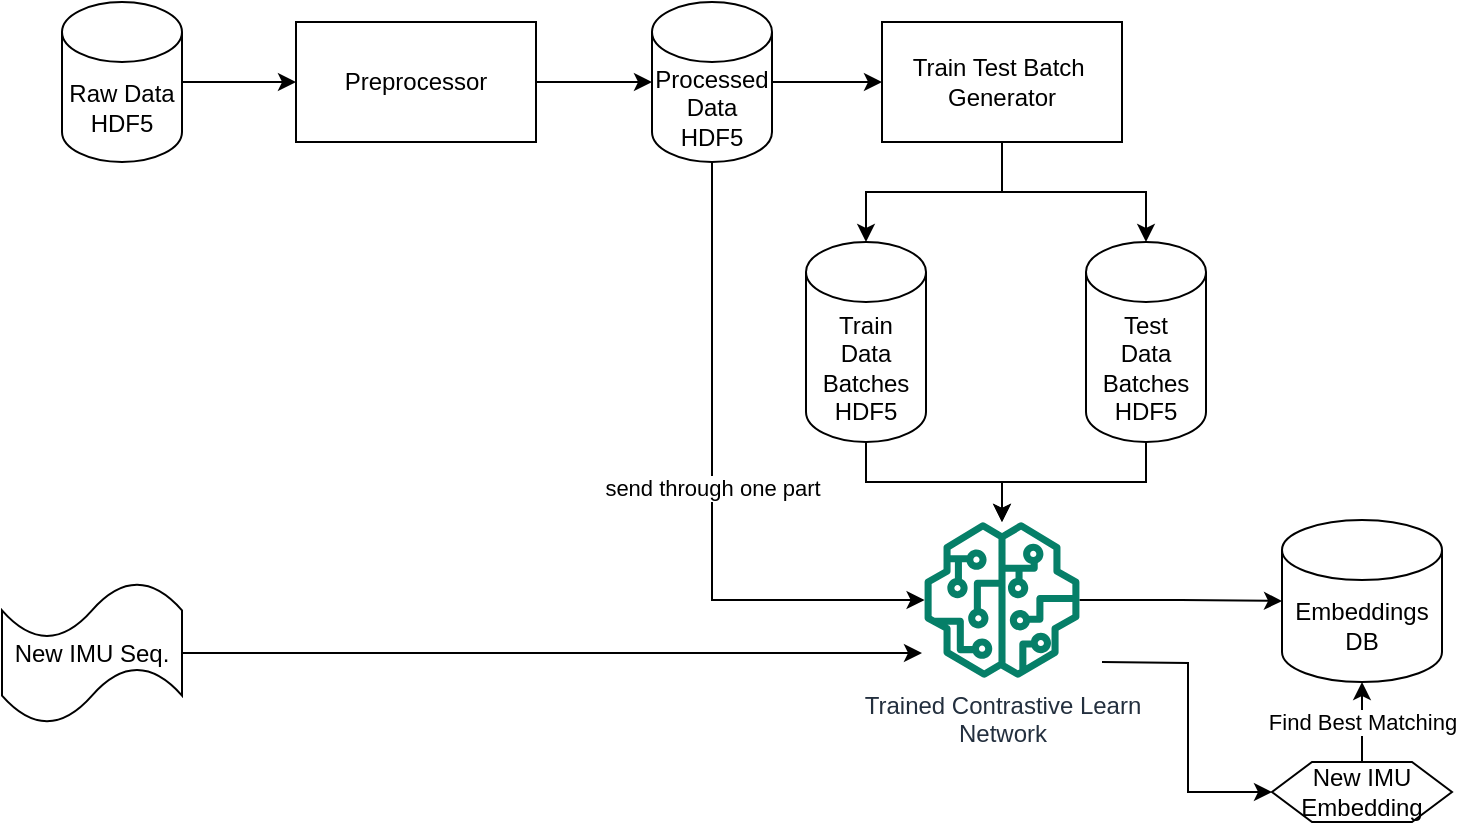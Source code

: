 <mxfile version="20.6.2" type="device"><diagram id="fSDykgF_jq5fpube5gSg" name="Page-1"><mxGraphModel dx="1024" dy="612" grid="1" gridSize="10" guides="1" tooltips="1" connect="1" arrows="1" fold="1" page="1" pageScale="1" pageWidth="850" pageHeight="1100" math="0" shadow="0"><root><mxCell id="0"/><mxCell id="1" parent="0"/><mxCell id="olF7D6LINmSoaRYmGYAF-10" style="edgeStyle=orthogonalEdgeStyle;rounded=0;orthogonalLoop=1;jettySize=auto;html=1;exitX=1;exitY=0.5;exitDx=0;exitDy=0;entryX=0;entryY=0.5;entryDx=0;entryDy=0;entryPerimeter=0;" edge="1" parent="1" source="olF7D6LINmSoaRYmGYAF-2" target="olF7D6LINmSoaRYmGYAF-9"><mxGeometry relative="1" as="geometry"/></mxCell><mxCell id="olF7D6LINmSoaRYmGYAF-2" value="Preprocessor" style="rounded=0;whiteSpace=wrap;html=1;" vertex="1" parent="1"><mxGeometry x="237" y="120" width="120" height="60" as="geometry"/></mxCell><mxCell id="olF7D6LINmSoaRYmGYAF-14" style="edgeStyle=orthogonalEdgeStyle;rounded=0;orthogonalLoop=1;jettySize=auto;html=1;exitX=0.5;exitY=1;exitDx=0;exitDy=0;entryX=0.5;entryY=0;entryDx=0;entryDy=0;entryPerimeter=0;" edge="1" parent="1" source="olF7D6LINmSoaRYmGYAF-6" target="olF7D6LINmSoaRYmGYAF-12"><mxGeometry relative="1" as="geometry"/></mxCell><mxCell id="olF7D6LINmSoaRYmGYAF-15" style="edgeStyle=orthogonalEdgeStyle;rounded=0;orthogonalLoop=1;jettySize=auto;html=1;exitX=0.5;exitY=1;exitDx=0;exitDy=0;entryX=0.5;entryY=0;entryDx=0;entryDy=0;entryPerimeter=0;" edge="1" parent="1" source="olF7D6LINmSoaRYmGYAF-6" target="olF7D6LINmSoaRYmGYAF-13"><mxGeometry relative="1" as="geometry"/></mxCell><mxCell id="olF7D6LINmSoaRYmGYAF-6" value="Train Test Batch&amp;nbsp;&lt;br&gt;Generator" style="rounded=0;whiteSpace=wrap;html=1;" vertex="1" parent="1"><mxGeometry x="530" y="120" width="120" height="60" as="geometry"/></mxCell><mxCell id="olF7D6LINmSoaRYmGYAF-8" style="edgeStyle=orthogonalEdgeStyle;rounded=0;orthogonalLoop=1;jettySize=auto;html=1;exitX=1;exitY=0.5;exitDx=0;exitDy=0;exitPerimeter=0;entryX=0;entryY=0.5;entryDx=0;entryDy=0;" edge="1" parent="1" source="olF7D6LINmSoaRYmGYAF-7" target="olF7D6LINmSoaRYmGYAF-2"><mxGeometry relative="1" as="geometry"/></mxCell><mxCell id="olF7D6LINmSoaRYmGYAF-7" value="Raw Data HDF5" style="shape=cylinder3;whiteSpace=wrap;html=1;boundedLbl=1;backgroundOutline=1;size=15;" vertex="1" parent="1"><mxGeometry x="120" y="110" width="60" height="80" as="geometry"/></mxCell><mxCell id="olF7D6LINmSoaRYmGYAF-11" style="edgeStyle=orthogonalEdgeStyle;rounded=0;orthogonalLoop=1;jettySize=auto;html=1;exitX=1;exitY=0.5;exitDx=0;exitDy=0;exitPerimeter=0;entryX=0;entryY=0.5;entryDx=0;entryDy=0;" edge="1" parent="1" source="olF7D6LINmSoaRYmGYAF-9" target="olF7D6LINmSoaRYmGYAF-6"><mxGeometry relative="1" as="geometry"/></mxCell><mxCell id="olF7D6LINmSoaRYmGYAF-21" value="send through one part" style="edgeStyle=orthogonalEdgeStyle;rounded=0;orthogonalLoop=1;jettySize=auto;html=1;" edge="1" parent="1" source="olF7D6LINmSoaRYmGYAF-9" target="olF7D6LINmSoaRYmGYAF-16"><mxGeometry relative="1" as="geometry"><Array as="points"><mxPoint x="445" y="409"/></Array></mxGeometry></mxCell><mxCell id="olF7D6LINmSoaRYmGYAF-9" value="Processed&lt;br&gt;Data HDF5" style="shape=cylinder3;whiteSpace=wrap;html=1;boundedLbl=1;backgroundOutline=1;size=15;" vertex="1" parent="1"><mxGeometry x="415" y="110" width="60" height="80" as="geometry"/></mxCell><mxCell id="olF7D6LINmSoaRYmGYAF-17" style="edgeStyle=orthogonalEdgeStyle;rounded=0;orthogonalLoop=1;jettySize=auto;html=1;exitX=0.5;exitY=1;exitDx=0;exitDy=0;exitPerimeter=0;" edge="1" parent="1" source="olF7D6LINmSoaRYmGYAF-12" target="olF7D6LINmSoaRYmGYAF-16"><mxGeometry relative="1" as="geometry"/></mxCell><mxCell id="olF7D6LINmSoaRYmGYAF-12" value="Train&lt;br&gt;Data&lt;br&gt;Batches HDF5" style="shape=cylinder3;whiteSpace=wrap;html=1;boundedLbl=1;backgroundOutline=1;size=15;" vertex="1" parent="1"><mxGeometry x="492" y="230" width="60" height="100" as="geometry"/></mxCell><mxCell id="olF7D6LINmSoaRYmGYAF-20" style="edgeStyle=orthogonalEdgeStyle;rounded=0;orthogonalLoop=1;jettySize=auto;html=1;exitX=0.5;exitY=1;exitDx=0;exitDy=0;exitPerimeter=0;" edge="1" parent="1" source="olF7D6LINmSoaRYmGYAF-13" target="olF7D6LINmSoaRYmGYAF-16"><mxGeometry relative="1" as="geometry"/></mxCell><mxCell id="olF7D6LINmSoaRYmGYAF-13" value="Test&lt;br&gt;Data&lt;br&gt;Batches HDF5" style="shape=cylinder3;whiteSpace=wrap;html=1;boundedLbl=1;backgroundOutline=1;size=15;" vertex="1" parent="1"><mxGeometry x="632" y="230" width="60" height="100" as="geometry"/></mxCell><mxCell id="olF7D6LINmSoaRYmGYAF-23" style="edgeStyle=orthogonalEdgeStyle;rounded=0;orthogonalLoop=1;jettySize=auto;html=1;" edge="1" parent="1" source="olF7D6LINmSoaRYmGYAF-16" target="olF7D6LINmSoaRYmGYAF-22"><mxGeometry relative="1" as="geometry"/></mxCell><mxCell id="olF7D6LINmSoaRYmGYAF-28" style="edgeStyle=orthogonalEdgeStyle;rounded=0;orthogonalLoop=1;jettySize=auto;html=1;entryX=0;entryY=0.5;entryDx=0;entryDy=0;" edge="1" parent="1" target="olF7D6LINmSoaRYmGYAF-27"><mxGeometry relative="1" as="geometry"><mxPoint x="640" y="440" as="sourcePoint"/></mxGeometry></mxCell><mxCell id="olF7D6LINmSoaRYmGYAF-16" value="Trained Contrastive Learn&lt;br&gt;Network" style="sketch=0;outlineConnect=0;fontColor=#232F3E;gradientColor=none;fillColor=#067F68;strokeColor=none;dashed=0;verticalLabelPosition=bottom;verticalAlign=top;align=center;html=1;fontSize=12;fontStyle=0;aspect=fixed;pointerEvents=1;shape=mxgraph.aws4.sagemaker_model;" vertex="1" parent="1"><mxGeometry x="551" y="370" width="78" height="78" as="geometry"/></mxCell><mxCell id="olF7D6LINmSoaRYmGYAF-22" value="Embeddings&lt;br&gt;DB" style="shape=cylinder3;whiteSpace=wrap;html=1;boundedLbl=1;backgroundOutline=1;size=15;" vertex="1" parent="1"><mxGeometry x="730" y="369" width="80" height="81" as="geometry"/></mxCell><mxCell id="olF7D6LINmSoaRYmGYAF-26" style="edgeStyle=orthogonalEdgeStyle;rounded=0;orthogonalLoop=1;jettySize=auto;html=1;" edge="1" parent="1" source="olF7D6LINmSoaRYmGYAF-25"><mxGeometry relative="1" as="geometry"><mxPoint x="550" y="435.5" as="targetPoint"/></mxGeometry></mxCell><mxCell id="olF7D6LINmSoaRYmGYAF-25" value="New IMU Seq." style="shape=tape;whiteSpace=wrap;html=1;" vertex="1" parent="1"><mxGeometry x="90" y="400" width="90" height="71" as="geometry"/></mxCell><mxCell id="olF7D6LINmSoaRYmGYAF-29" value="Find Best Matching" style="edgeStyle=orthogonalEdgeStyle;rounded=0;orthogonalLoop=1;jettySize=auto;html=1;" edge="1" parent="1" source="olF7D6LINmSoaRYmGYAF-27" target="olF7D6LINmSoaRYmGYAF-22"><mxGeometry relative="1" as="geometry"/></mxCell><mxCell id="olF7D6LINmSoaRYmGYAF-27" value="New IMU&lt;br&gt;Embedding" style="shape=hexagon;perimeter=hexagonPerimeter2;whiteSpace=wrap;html=1;fixedSize=1;" vertex="1" parent="1"><mxGeometry x="725" y="490" width="90" height="30" as="geometry"/></mxCell></root></mxGraphModel></diagram></mxfile>
